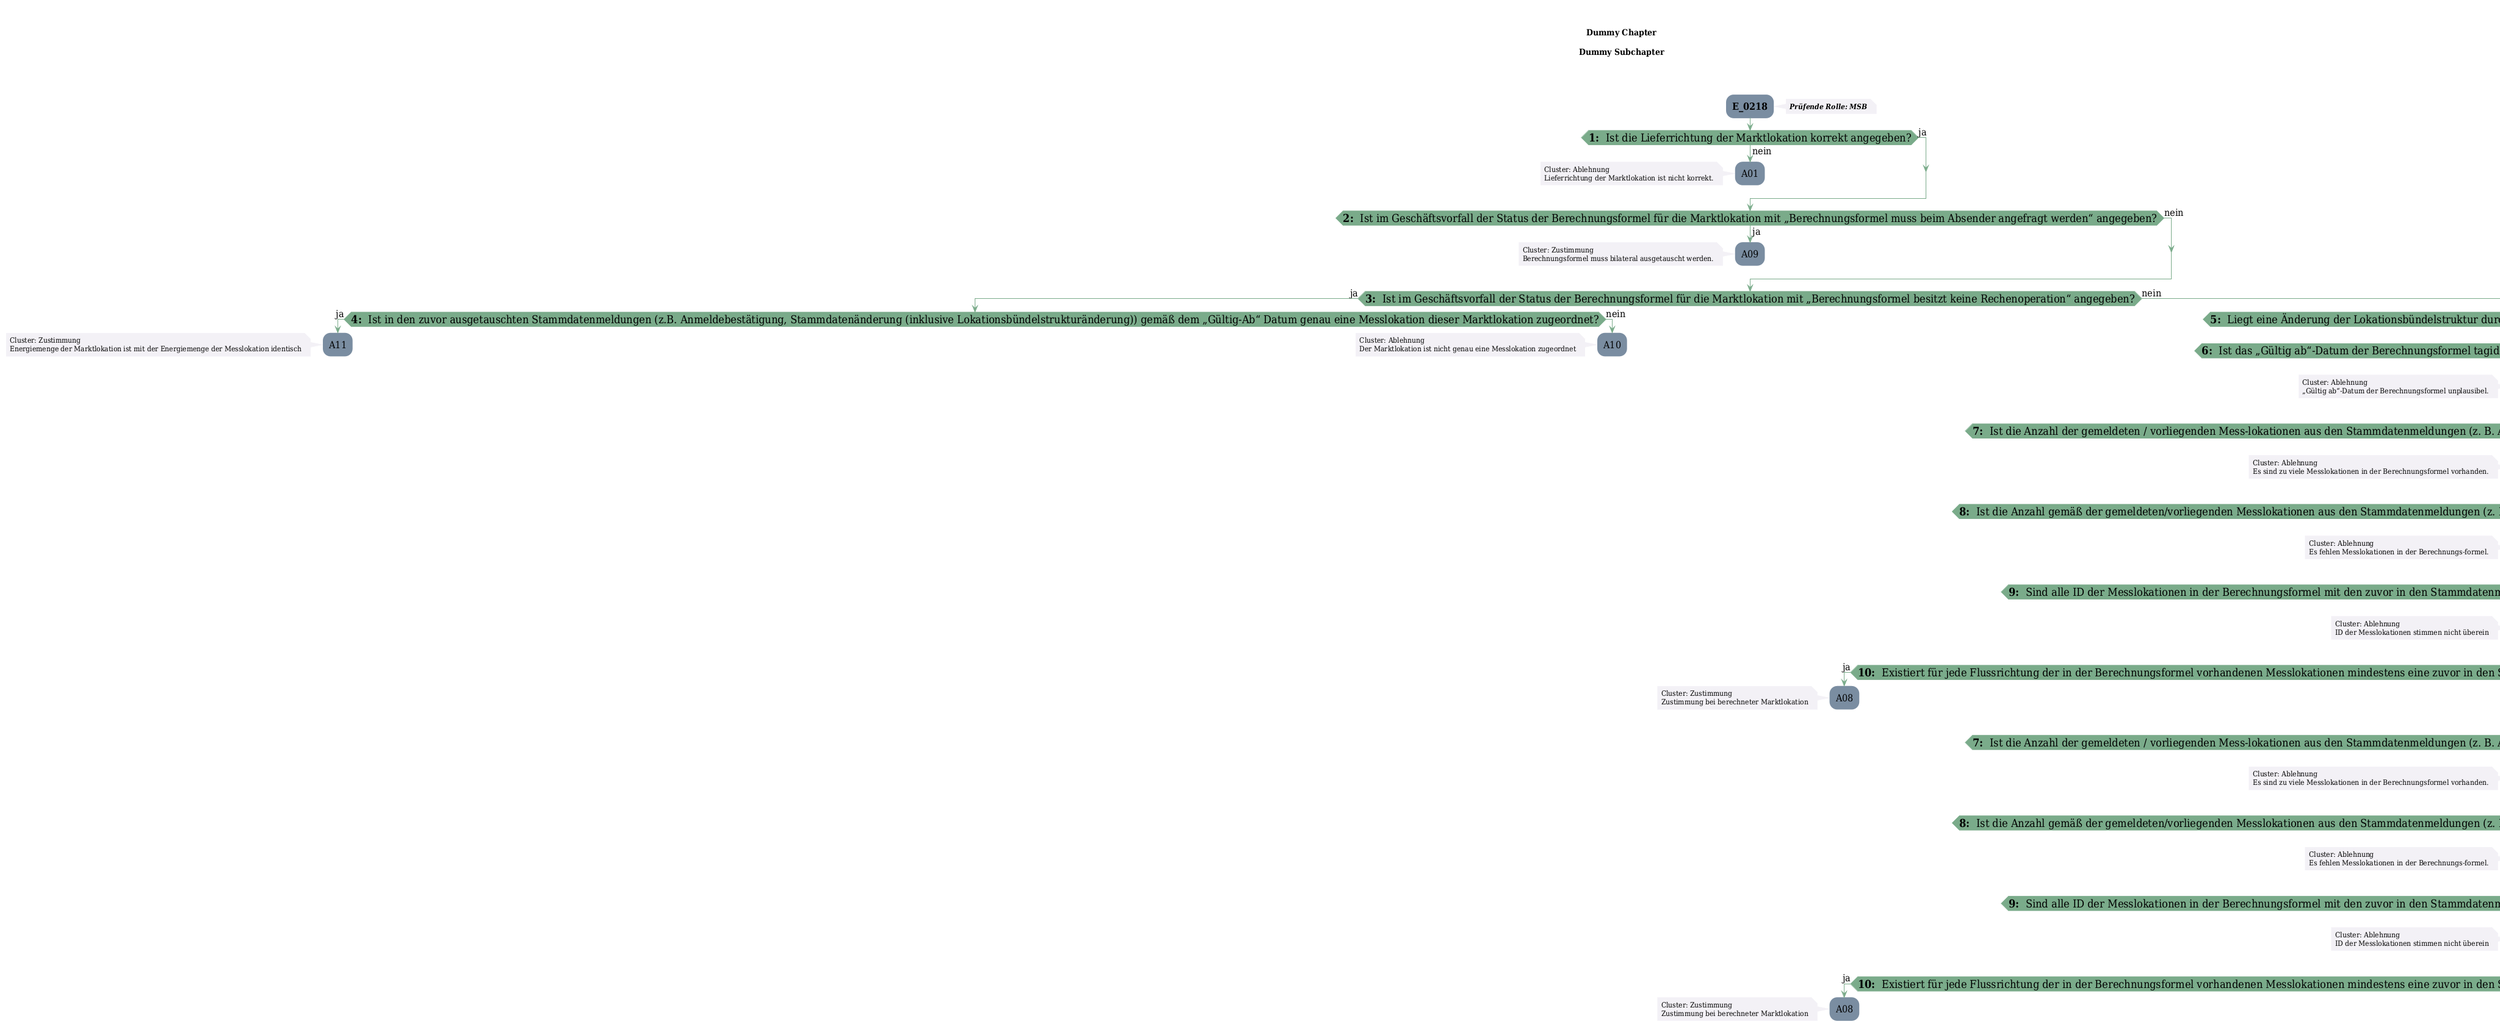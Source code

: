 @startuml
skinparam Shadowing false
skinparam NoteBorderColor #f3f1f6
skinparam NoteBackgroundColor #f3f1f6
skinparam NoteFontSize 12
skinparam ActivityBorderColor none
skinparam ActivityBackgroundColor #7a8da1
skinparam ActivityFontSize 16
skinparam ArrowColor #7aab8a
skinparam ArrowFontSize 16
skinparam ActivityDiamondBackgroundColor #7aab8a
skinparam ActivityDiamondBorderColor #7aab8a
skinparam ActivityDiamondFontSize 18
skinparam defaultFontName DejaVu Serif Condensed
skinparam ActivityEndColor #669580

header
<b>FV2210
2022-12-12
endheader

title
Dummy Chapter

Dummy Subchapter



end title
:<b>E_0218</b>;
note right
<b><i>Prüfende Rolle: MSB
end note

if (<b>1: </b> Ist die Lieferrichtung der Marktlokation korrekt angegeben?) then (ja)
else (nein)
    :A01;
    note left
        Cluster: Ablehnung
        Lieferrichtung der Marktlokation ist nicht korrekt.
    endnote
    kill;
endif
if (<b>2: </b> Ist im Geschäftsvorfall der Status der Berechnungsformel für die Marktlokation mit „Berechnungsformel muss beim Absender angefragt werden“ angegeben?) then (ja)
    :A09;
    note left
        Cluster: Zustimmung
        Berechnungsformel muss bilateral ausgetauscht werden.
    endnote
    kill;
else (nein)
endif
if (<b>3: </b> Ist im Geschäftsvorfall der Status der Berechnungsformel für die Marktlokation mit „Berechnungsformel besitzt keine Rechenoperation“ angegeben?) then (ja)
    if (<b>4: </b> Ist in den zuvor ausgetauschten Stammdatenmeldungen (z.B. Anmeldebestätigung, Stammdatenänderung (inklusive Lokationsbündelstrukturänderung&#41;&#41; gemäß dem „Gültig-Ab“ Datum genau eine Messlokation dieser Marktlokation zugeordnet?) then (ja)
        :A11;
        note left
            Cluster: Zustimmung
            Energiemenge der Marktlokation ist mit der Energiemenge der Messlokation identisch
        endnote
        kill;
    else (nein)
        :A10;
        note left
            Cluster: Ablehnung
            Der Marktlokation ist nicht genau eine Messlokation zugeordnet
        endnote
        kill;
    endif
else (nein)
    if (<b>5: </b> Liegt eine Änderung der Lokationsbündelstruktur durch den NB vor, die durch Stammdatenänderung übermittelt wurde?) then (ja)
        if (<b>6: </b> Ist das „Gültig ab“-Datum der Berechnungsformel tagidentisch mit dem Datum der Strukturänderung des Lokationsbündels?) then (ja)
        else (nein)
            :A02;
            note left
                Cluster: Ablehnung
                „Gültig ab“-Datum der Berechnungsformel unplausibel.
            endnote
            kill;
        endif
        if (<b>7: </b> Ist die Anzahl der gemeldeten / vorliegenden Mess-lokationen aus den Stammdatenmeldungen (z. B. Anmeldebestätigung, Stammdatenänderung&#41; gemäß dem „Gültig ab“-Datum kleiner als in der Berechnungsformel?) then (ja)
            :A04;
            note left
                Cluster: Ablehnung
                Es sind zu viele Messlokationen in der Berechnungsformel vorhanden.
            endnote
            kill;
        else (nein)
        endif
        if (<b>8: </b> Ist die Anzahl gemäß der gemeldeten/vorliegenden Messlokationen aus den Stammdatenmeldungen (z. B. Anmeldebestätigung, Stammdatenänderung&#41; gemäß dem „Gültig ab“-Datum größer als in der Berechnungsformel?) then (ja)
            :A05;
            note left
                Cluster: Ablehnung
                Es fehlen Messlokationen in der Berechnungs-formel.
            endnote
            kill;
        else (nein)
        endif
        if (<b>9: </b> Sind alle ID der Messlokationen in der Berechnungsformel mit den zuvor in den Stammdatenmeldungen (z. B. Anmeldebestätigung, Stammdatenänderung&#41; gemeldeten ID der Messlokationen identisch?) then (ja)
        else (nein)
            :A06;
            note left
                Cluster: Ablehnung
                ID der Messlokationen stimmen nicht überein
            endnote
            kill;
        endif
        if (<b>10: </b> Existiert für jede Flussrichtung der in der Berechnungsformel vorhandenen Messlokationen mindestens eine zuvor in den Stammdatenmeldungen (z. B. Anmeldebestätigung, Stammdatenänderung&#41; ausgetauschte OBIS-Kennzahl* mit identischer Flussrichtung?) then (ja)
            :A08;
            note left
                Cluster: Zustimmung
                Zustimmung bei berechneter Marktlokation
            endnote
            kill;
        else (nein)
            :A07;
            note left
                Cluster: Ablehnung
                Die Flussrichtung mindestens einer Messlokation ist nicht korrekt angegeben.
            endnote
            kill;
        endif
    else (nein)
    endif
    if (<b>7: </b> Ist die Anzahl der gemeldeten / vorliegenden Mess-lokationen aus den Stammdatenmeldungen (z. B. Anmeldebestätigung, Stammdatenänderung&#41; gemäß dem „Gültig ab“-Datum kleiner als in der Berechnungsformel?) then (ja)
        :A04;
        note left
            Cluster: Ablehnung
            Es sind zu viele Messlokationen in der Berechnungsformel vorhanden.
        endnote
        kill;
    else (nein)
    endif
    if (<b>8: </b> Ist die Anzahl gemäß der gemeldeten/vorliegenden Messlokationen aus den Stammdatenmeldungen (z. B. Anmeldebestätigung, Stammdatenänderung&#41; gemäß dem „Gültig ab“-Datum größer als in der Berechnungsformel?) then (ja)
        :A05;
        note left
            Cluster: Ablehnung
            Es fehlen Messlokationen in der Berechnungs-formel.
        endnote
        kill;
    else (nein)
    endif
    if (<b>9: </b> Sind alle ID der Messlokationen in der Berechnungsformel mit den zuvor in den Stammdatenmeldungen (z. B. Anmeldebestätigung, Stammdatenänderung&#41; gemeldeten ID der Messlokationen identisch?) then (ja)
    else (nein)
        :A06;
        note left
            Cluster: Ablehnung
            ID der Messlokationen stimmen nicht überein
        endnote
        kill;
    endif
    if (<b>10: </b> Existiert für jede Flussrichtung der in der Berechnungsformel vorhandenen Messlokationen mindestens eine zuvor in den Stammdatenmeldungen (z. B. Anmeldebestätigung, Stammdatenänderung&#41; ausgetauschte OBIS-Kennzahl* mit identischer Flussrichtung?) then (ja)
        :A08;
        note left
            Cluster: Zustimmung
            Zustimmung bei berechneter Marktlokation
        endnote
        kill;
    else (nein)
        :A07;
        note left
            Cluster: Ablehnung
            Die Flussrichtung mindestens einer Messlokation ist nicht korrekt angegeben.
        endnote
        kill;
    endif
endif

@enduml
